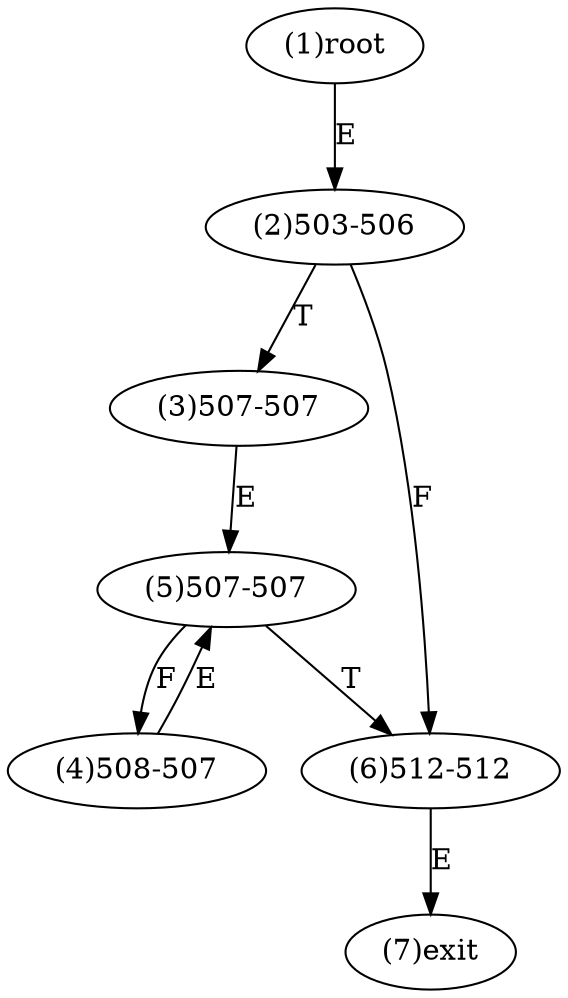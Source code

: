 digraph "" { 
1[ label="(1)root"];
2[ label="(2)503-506"];
3[ label="(3)507-507"];
4[ label="(4)508-507"];
5[ label="(5)507-507"];
6[ label="(6)512-512"];
7[ label="(7)exit"];
1->2[ label="E"];
2->6[ label="F"];
2->3[ label="T"];
3->5[ label="E"];
4->5[ label="E"];
5->4[ label="F"];
5->6[ label="T"];
6->7[ label="E"];
}
